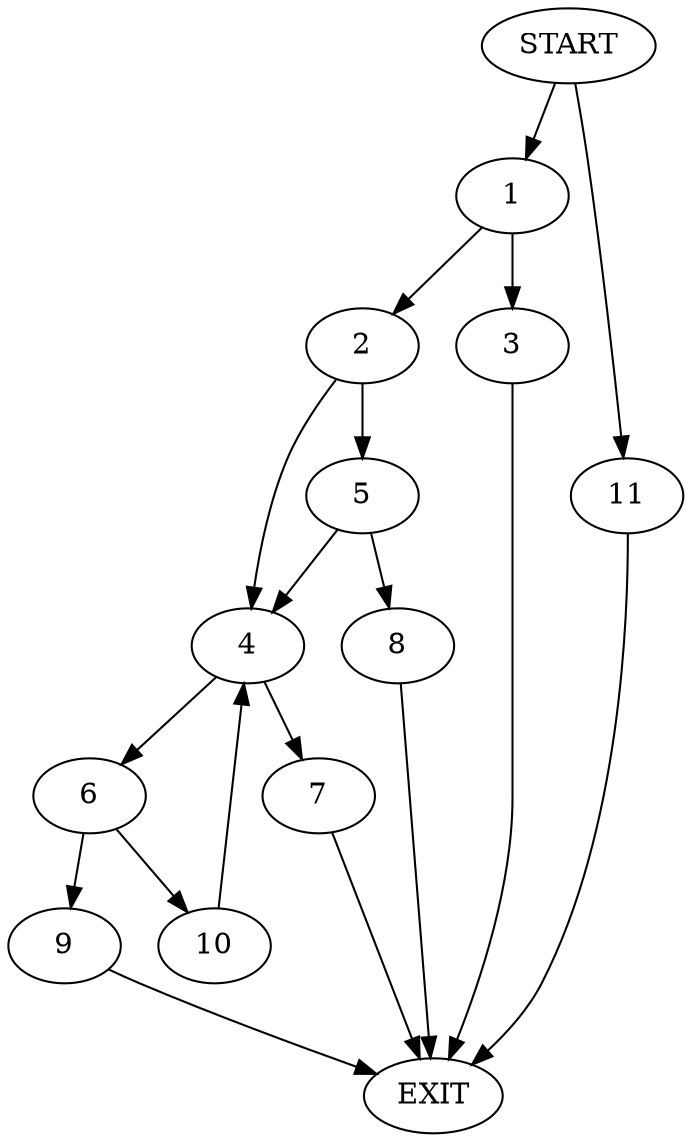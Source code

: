 digraph {
0 [label="START"]
12 [label="EXIT"]
0 -> 1
1 -> 2
1 -> 3
2 -> 4
2 -> 5
3 -> 12
4 -> 6
4 -> 7
5 -> 4
5 -> 8
8 -> 12
6 -> 9
6 -> 10
7 -> 12
10 -> 4
9 -> 12
0 -> 11
11 -> 12
}
